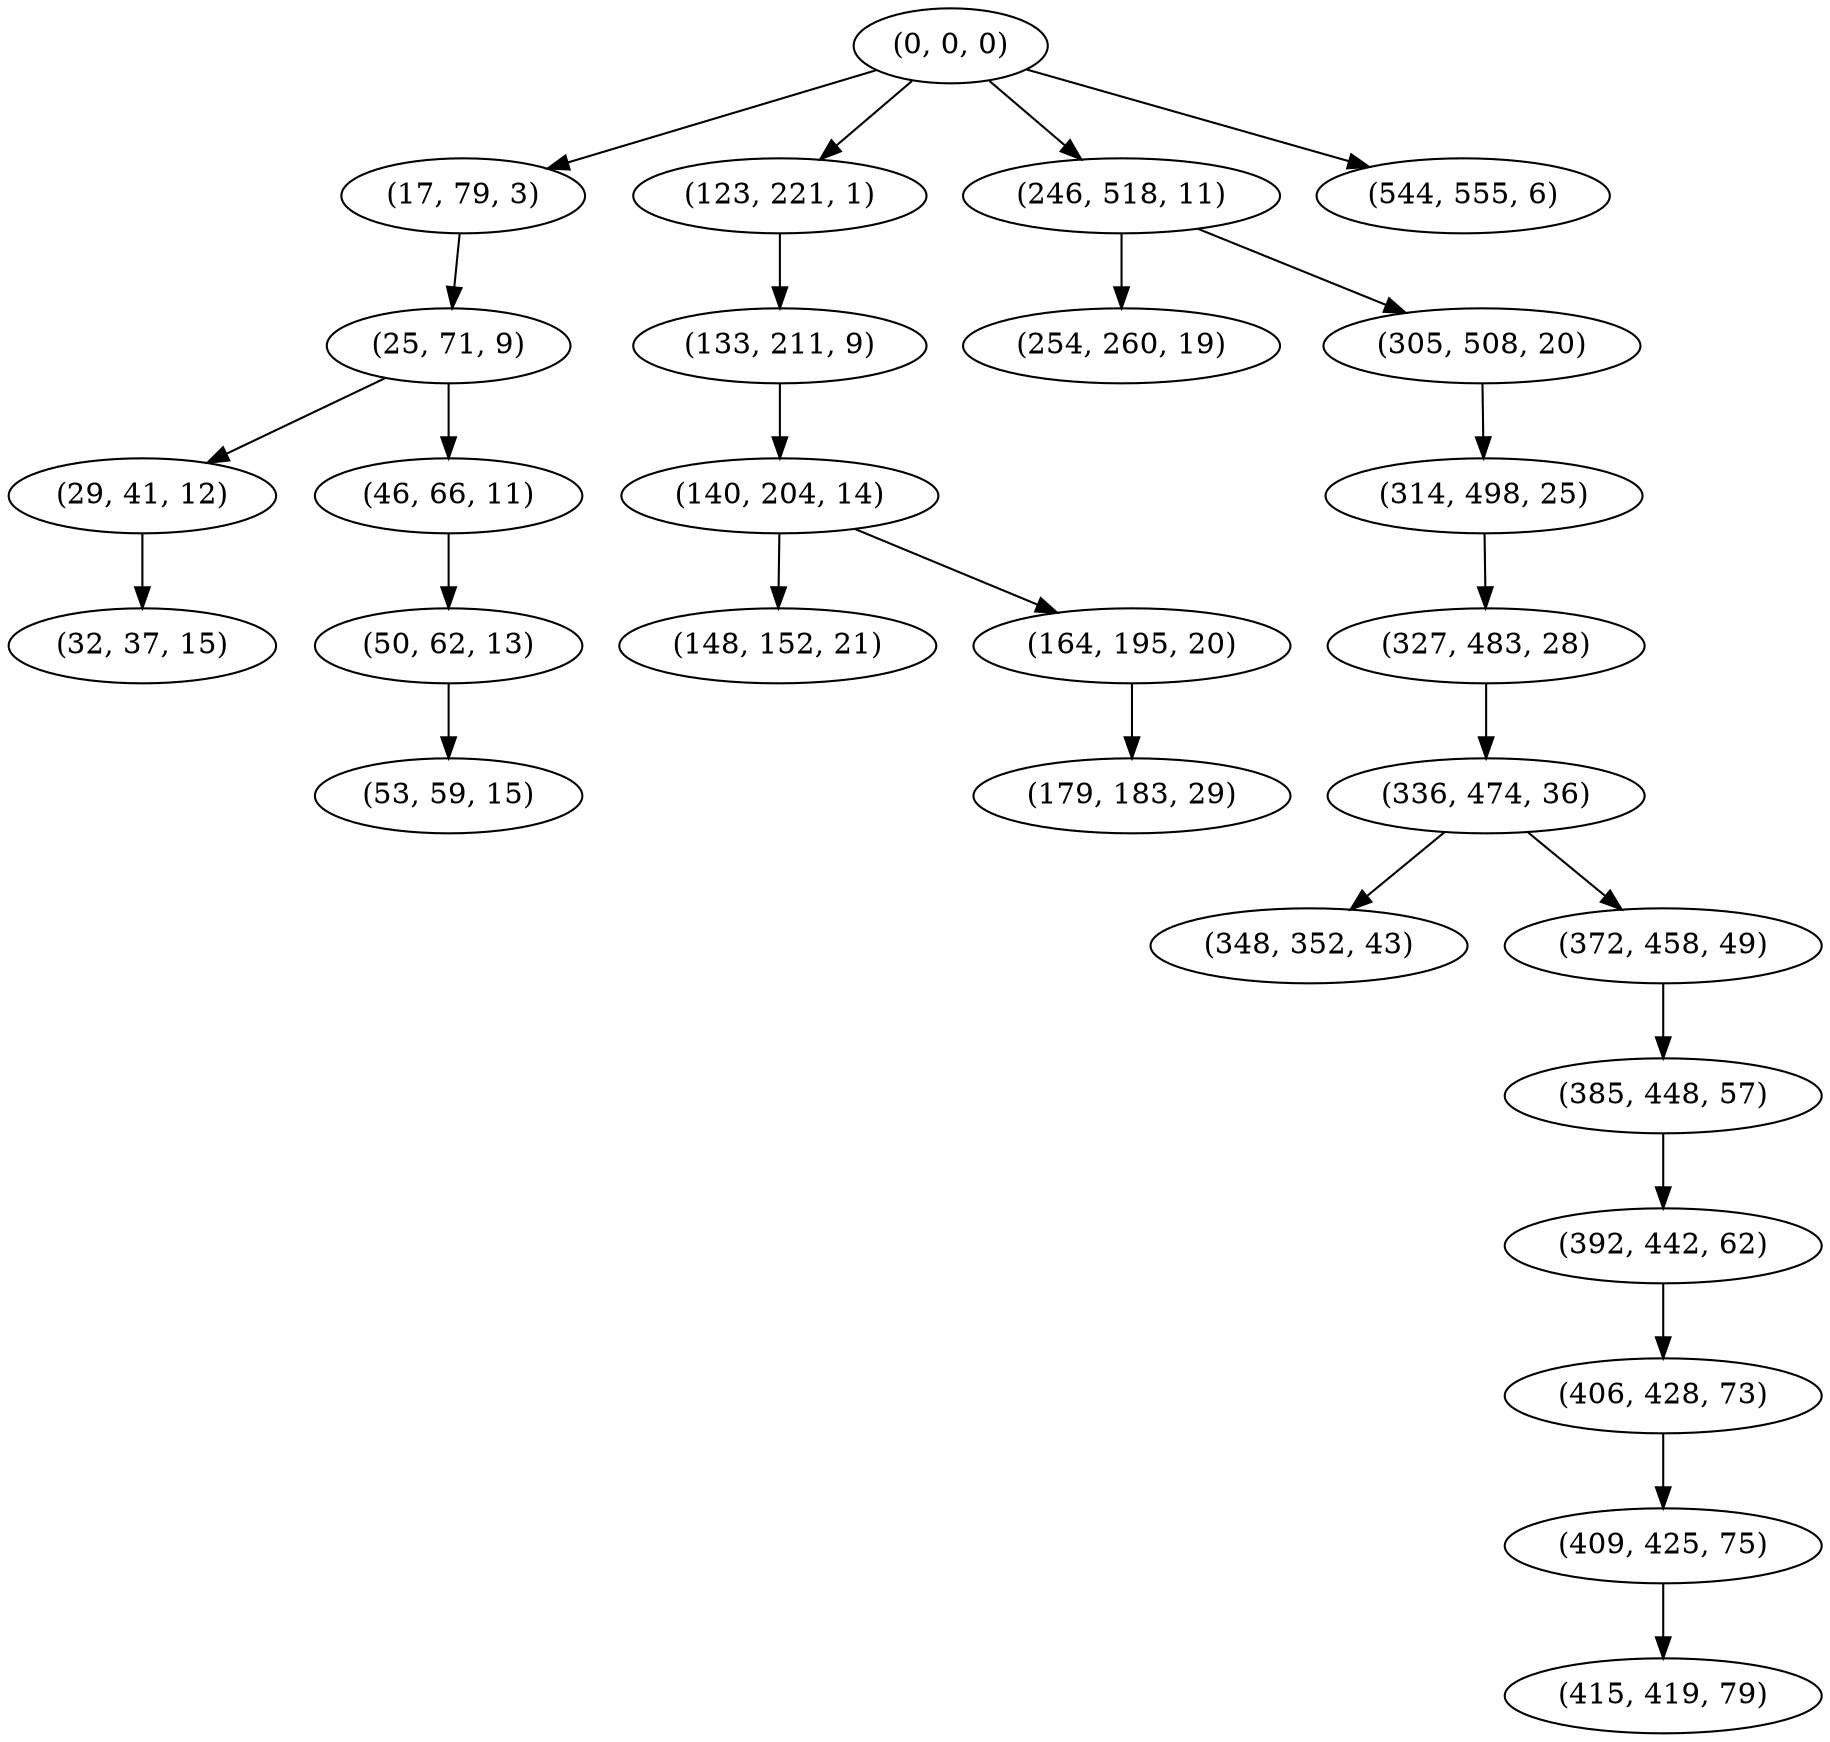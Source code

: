 digraph tree {
    "(0, 0, 0)";
    "(17, 79, 3)";
    "(25, 71, 9)";
    "(29, 41, 12)";
    "(32, 37, 15)";
    "(46, 66, 11)";
    "(50, 62, 13)";
    "(53, 59, 15)";
    "(123, 221, 1)";
    "(133, 211, 9)";
    "(140, 204, 14)";
    "(148, 152, 21)";
    "(164, 195, 20)";
    "(179, 183, 29)";
    "(246, 518, 11)";
    "(254, 260, 19)";
    "(305, 508, 20)";
    "(314, 498, 25)";
    "(327, 483, 28)";
    "(336, 474, 36)";
    "(348, 352, 43)";
    "(372, 458, 49)";
    "(385, 448, 57)";
    "(392, 442, 62)";
    "(406, 428, 73)";
    "(409, 425, 75)";
    "(415, 419, 79)";
    "(544, 555, 6)";
    "(0, 0, 0)" -> "(17, 79, 3)";
    "(0, 0, 0)" -> "(123, 221, 1)";
    "(0, 0, 0)" -> "(246, 518, 11)";
    "(0, 0, 0)" -> "(544, 555, 6)";
    "(17, 79, 3)" -> "(25, 71, 9)";
    "(25, 71, 9)" -> "(29, 41, 12)";
    "(25, 71, 9)" -> "(46, 66, 11)";
    "(29, 41, 12)" -> "(32, 37, 15)";
    "(46, 66, 11)" -> "(50, 62, 13)";
    "(50, 62, 13)" -> "(53, 59, 15)";
    "(123, 221, 1)" -> "(133, 211, 9)";
    "(133, 211, 9)" -> "(140, 204, 14)";
    "(140, 204, 14)" -> "(148, 152, 21)";
    "(140, 204, 14)" -> "(164, 195, 20)";
    "(164, 195, 20)" -> "(179, 183, 29)";
    "(246, 518, 11)" -> "(254, 260, 19)";
    "(246, 518, 11)" -> "(305, 508, 20)";
    "(305, 508, 20)" -> "(314, 498, 25)";
    "(314, 498, 25)" -> "(327, 483, 28)";
    "(327, 483, 28)" -> "(336, 474, 36)";
    "(336, 474, 36)" -> "(348, 352, 43)";
    "(336, 474, 36)" -> "(372, 458, 49)";
    "(372, 458, 49)" -> "(385, 448, 57)";
    "(385, 448, 57)" -> "(392, 442, 62)";
    "(392, 442, 62)" -> "(406, 428, 73)";
    "(406, 428, 73)" -> "(409, 425, 75)";
    "(409, 425, 75)" -> "(415, 419, 79)";
}
